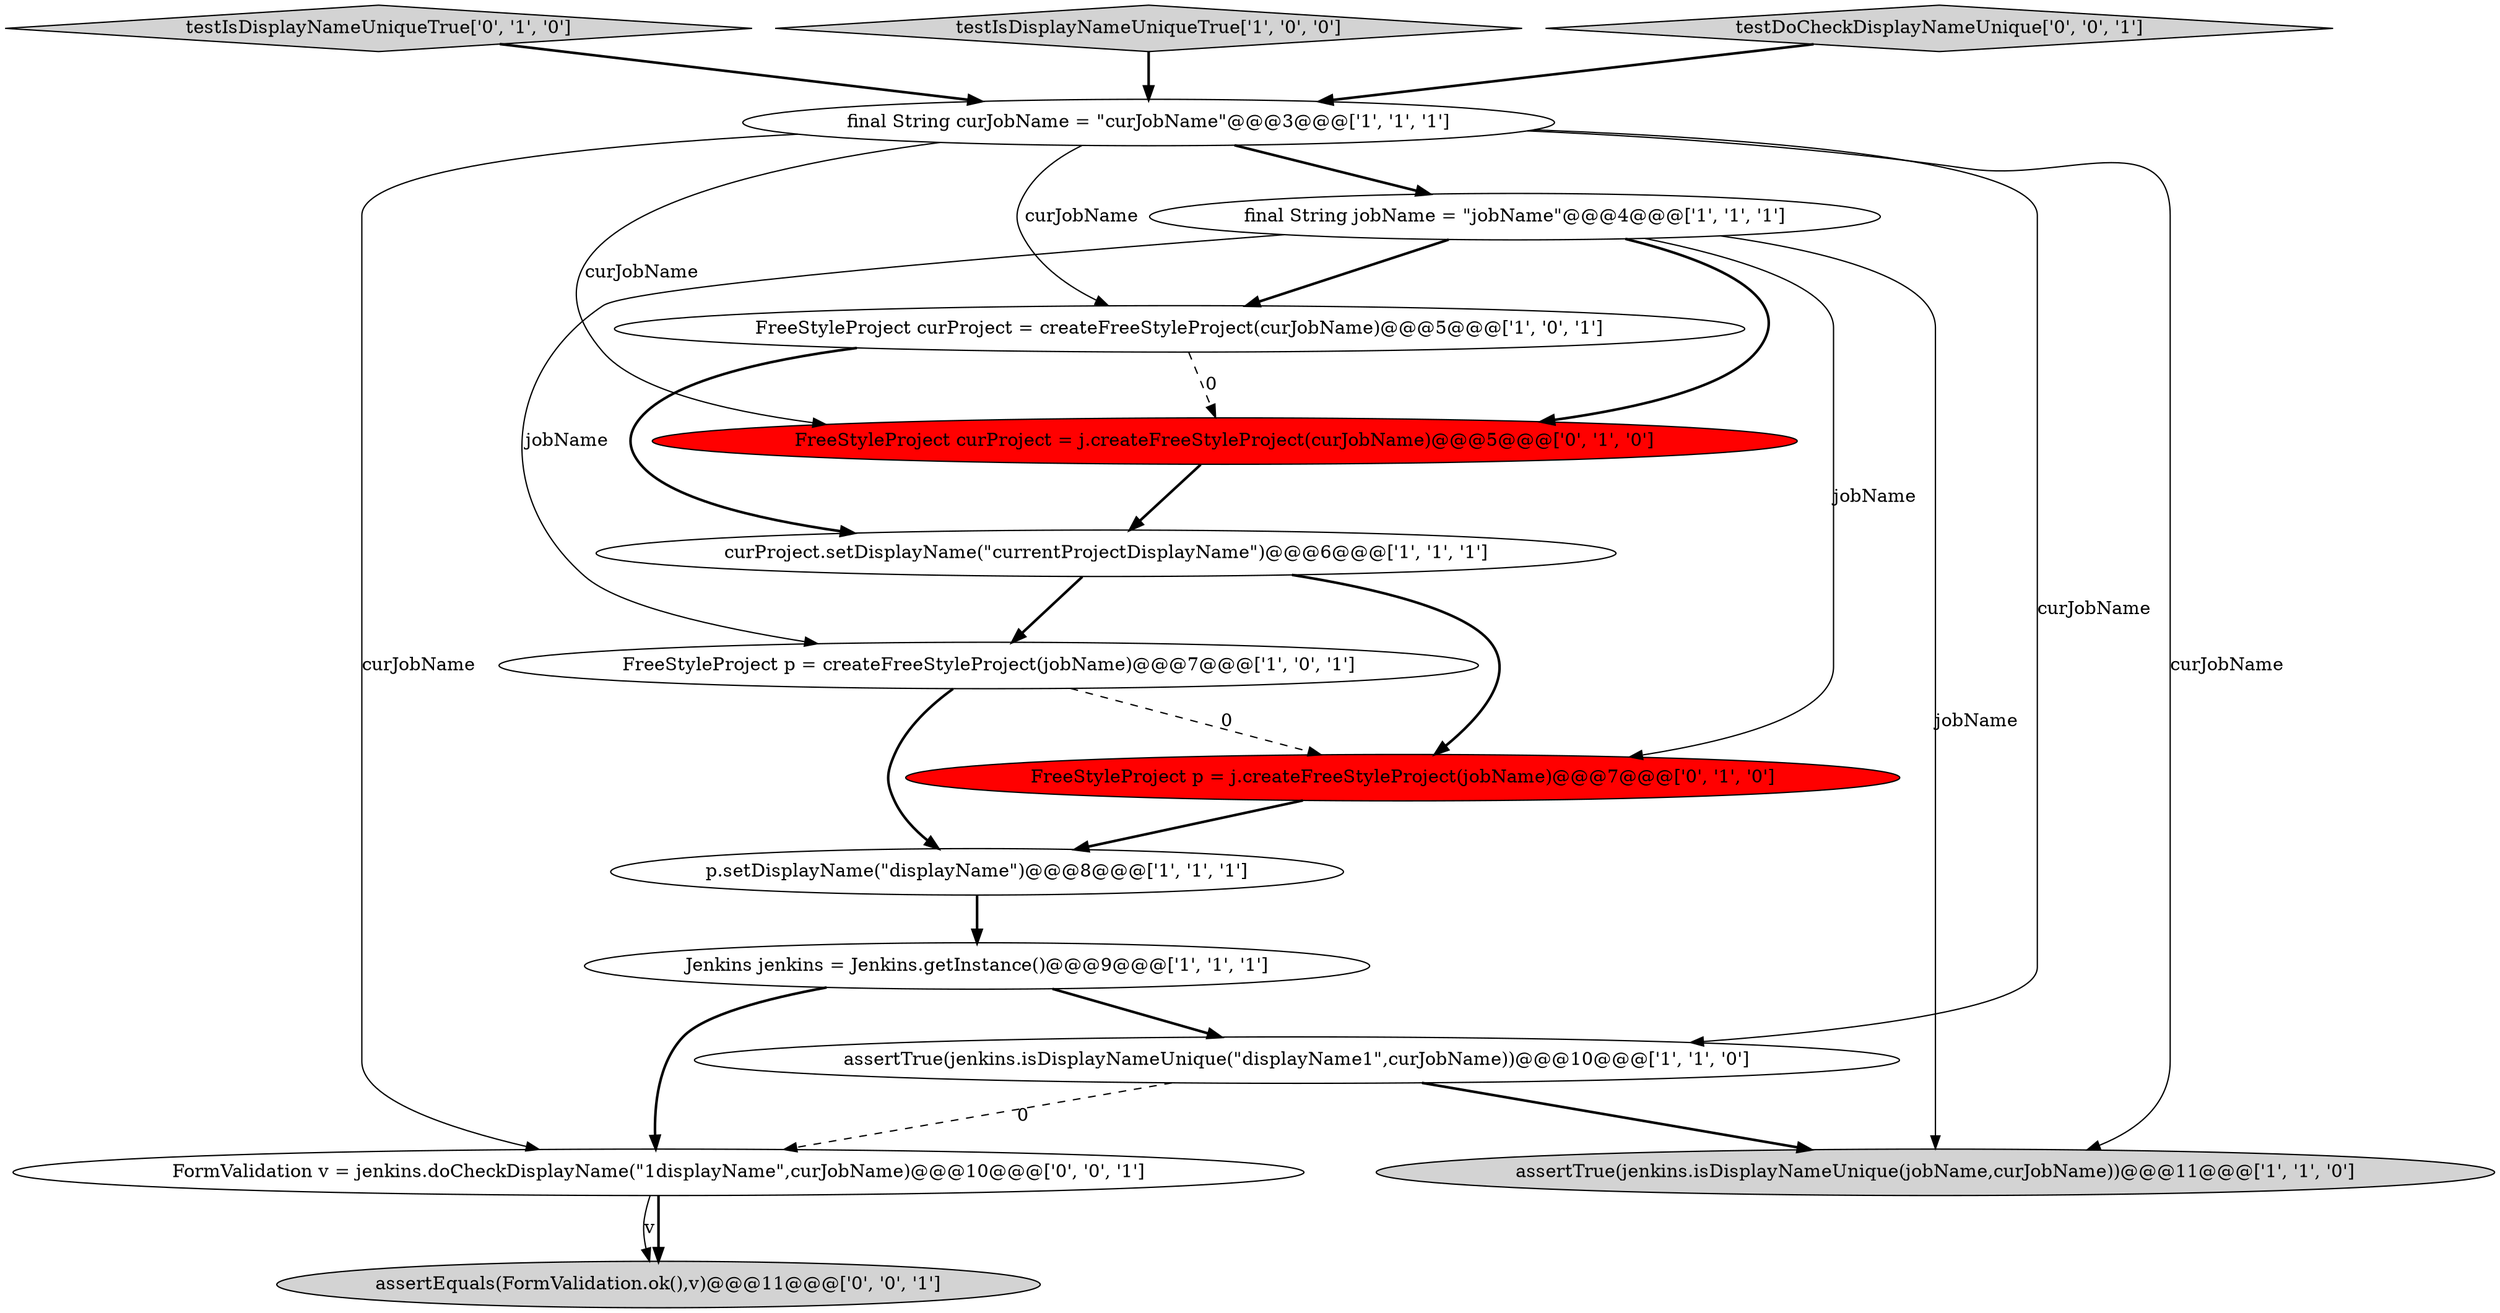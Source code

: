 digraph {
8 [style = filled, label = "FreeStyleProject curProject = createFreeStyleProject(curJobName)@@@5@@@['1', '0', '1']", fillcolor = white, shape = ellipse image = "AAA0AAABBB1BBB"];
9 [style = filled, label = "curProject.setDisplayName(\"currentProjectDisplayName\")@@@6@@@['1', '1', '1']", fillcolor = white, shape = ellipse image = "AAA0AAABBB1BBB"];
1 [style = filled, label = "FreeStyleProject p = createFreeStyleProject(jobName)@@@7@@@['1', '0', '1']", fillcolor = white, shape = ellipse image = "AAA0AAABBB1BBB"];
10 [style = filled, label = "testIsDisplayNameUniqueTrue['0', '1', '0']", fillcolor = lightgray, shape = diamond image = "AAA0AAABBB2BBB"];
3 [style = filled, label = "testIsDisplayNameUniqueTrue['1', '0', '0']", fillcolor = lightgray, shape = diamond image = "AAA0AAABBB1BBB"];
5 [style = filled, label = "assertTrue(jenkins.isDisplayNameUnique(\"displayName1\",curJobName))@@@10@@@['1', '1', '0']", fillcolor = white, shape = ellipse image = "AAA0AAABBB1BBB"];
13 [style = filled, label = "testDoCheckDisplayNameUnique['0', '0', '1']", fillcolor = lightgray, shape = diamond image = "AAA0AAABBB3BBB"];
14 [style = filled, label = "FormValidation v = jenkins.doCheckDisplayName(\"1displayName\",curJobName)@@@10@@@['0', '0', '1']", fillcolor = white, shape = ellipse image = "AAA0AAABBB3BBB"];
0 [style = filled, label = "Jenkins jenkins = Jenkins.getInstance()@@@9@@@['1', '1', '1']", fillcolor = white, shape = ellipse image = "AAA0AAABBB1BBB"];
12 [style = filled, label = "FreeStyleProject p = j.createFreeStyleProject(jobName)@@@7@@@['0', '1', '0']", fillcolor = red, shape = ellipse image = "AAA1AAABBB2BBB"];
2 [style = filled, label = "p.setDisplayName(\"displayName\")@@@8@@@['1', '1', '1']", fillcolor = white, shape = ellipse image = "AAA0AAABBB1BBB"];
7 [style = filled, label = "final String curJobName = \"curJobName\"@@@3@@@['1', '1', '1']", fillcolor = white, shape = ellipse image = "AAA0AAABBB1BBB"];
6 [style = filled, label = "assertTrue(jenkins.isDisplayNameUnique(jobName,curJobName))@@@11@@@['1', '1', '0']", fillcolor = lightgray, shape = ellipse image = "AAA0AAABBB1BBB"];
4 [style = filled, label = "final String jobName = \"jobName\"@@@4@@@['1', '1', '1']", fillcolor = white, shape = ellipse image = "AAA0AAABBB1BBB"];
11 [style = filled, label = "FreeStyleProject curProject = j.createFreeStyleProject(curJobName)@@@5@@@['0', '1', '0']", fillcolor = red, shape = ellipse image = "AAA1AAABBB2BBB"];
15 [style = filled, label = "assertEquals(FormValidation.ok(),v)@@@11@@@['0', '0', '1']", fillcolor = lightgray, shape = ellipse image = "AAA0AAABBB3BBB"];
7->11 [style = solid, label="curJobName"];
5->14 [style = dashed, label="0"];
7->4 [style = bold, label=""];
11->9 [style = bold, label=""];
10->7 [style = bold, label=""];
4->6 [style = solid, label="jobName"];
14->15 [style = solid, label="v"];
7->14 [style = solid, label="curJobName"];
4->1 [style = solid, label="jobName"];
7->5 [style = solid, label="curJobName"];
1->12 [style = dashed, label="0"];
12->2 [style = bold, label=""];
0->14 [style = bold, label=""];
2->0 [style = bold, label=""];
4->12 [style = solid, label="jobName"];
5->6 [style = bold, label=""];
3->7 [style = bold, label=""];
13->7 [style = bold, label=""];
8->9 [style = bold, label=""];
4->8 [style = bold, label=""];
7->6 [style = solid, label="curJobName"];
14->15 [style = bold, label=""];
1->2 [style = bold, label=""];
9->12 [style = bold, label=""];
8->11 [style = dashed, label="0"];
9->1 [style = bold, label=""];
4->11 [style = bold, label=""];
7->8 [style = solid, label="curJobName"];
0->5 [style = bold, label=""];
}
